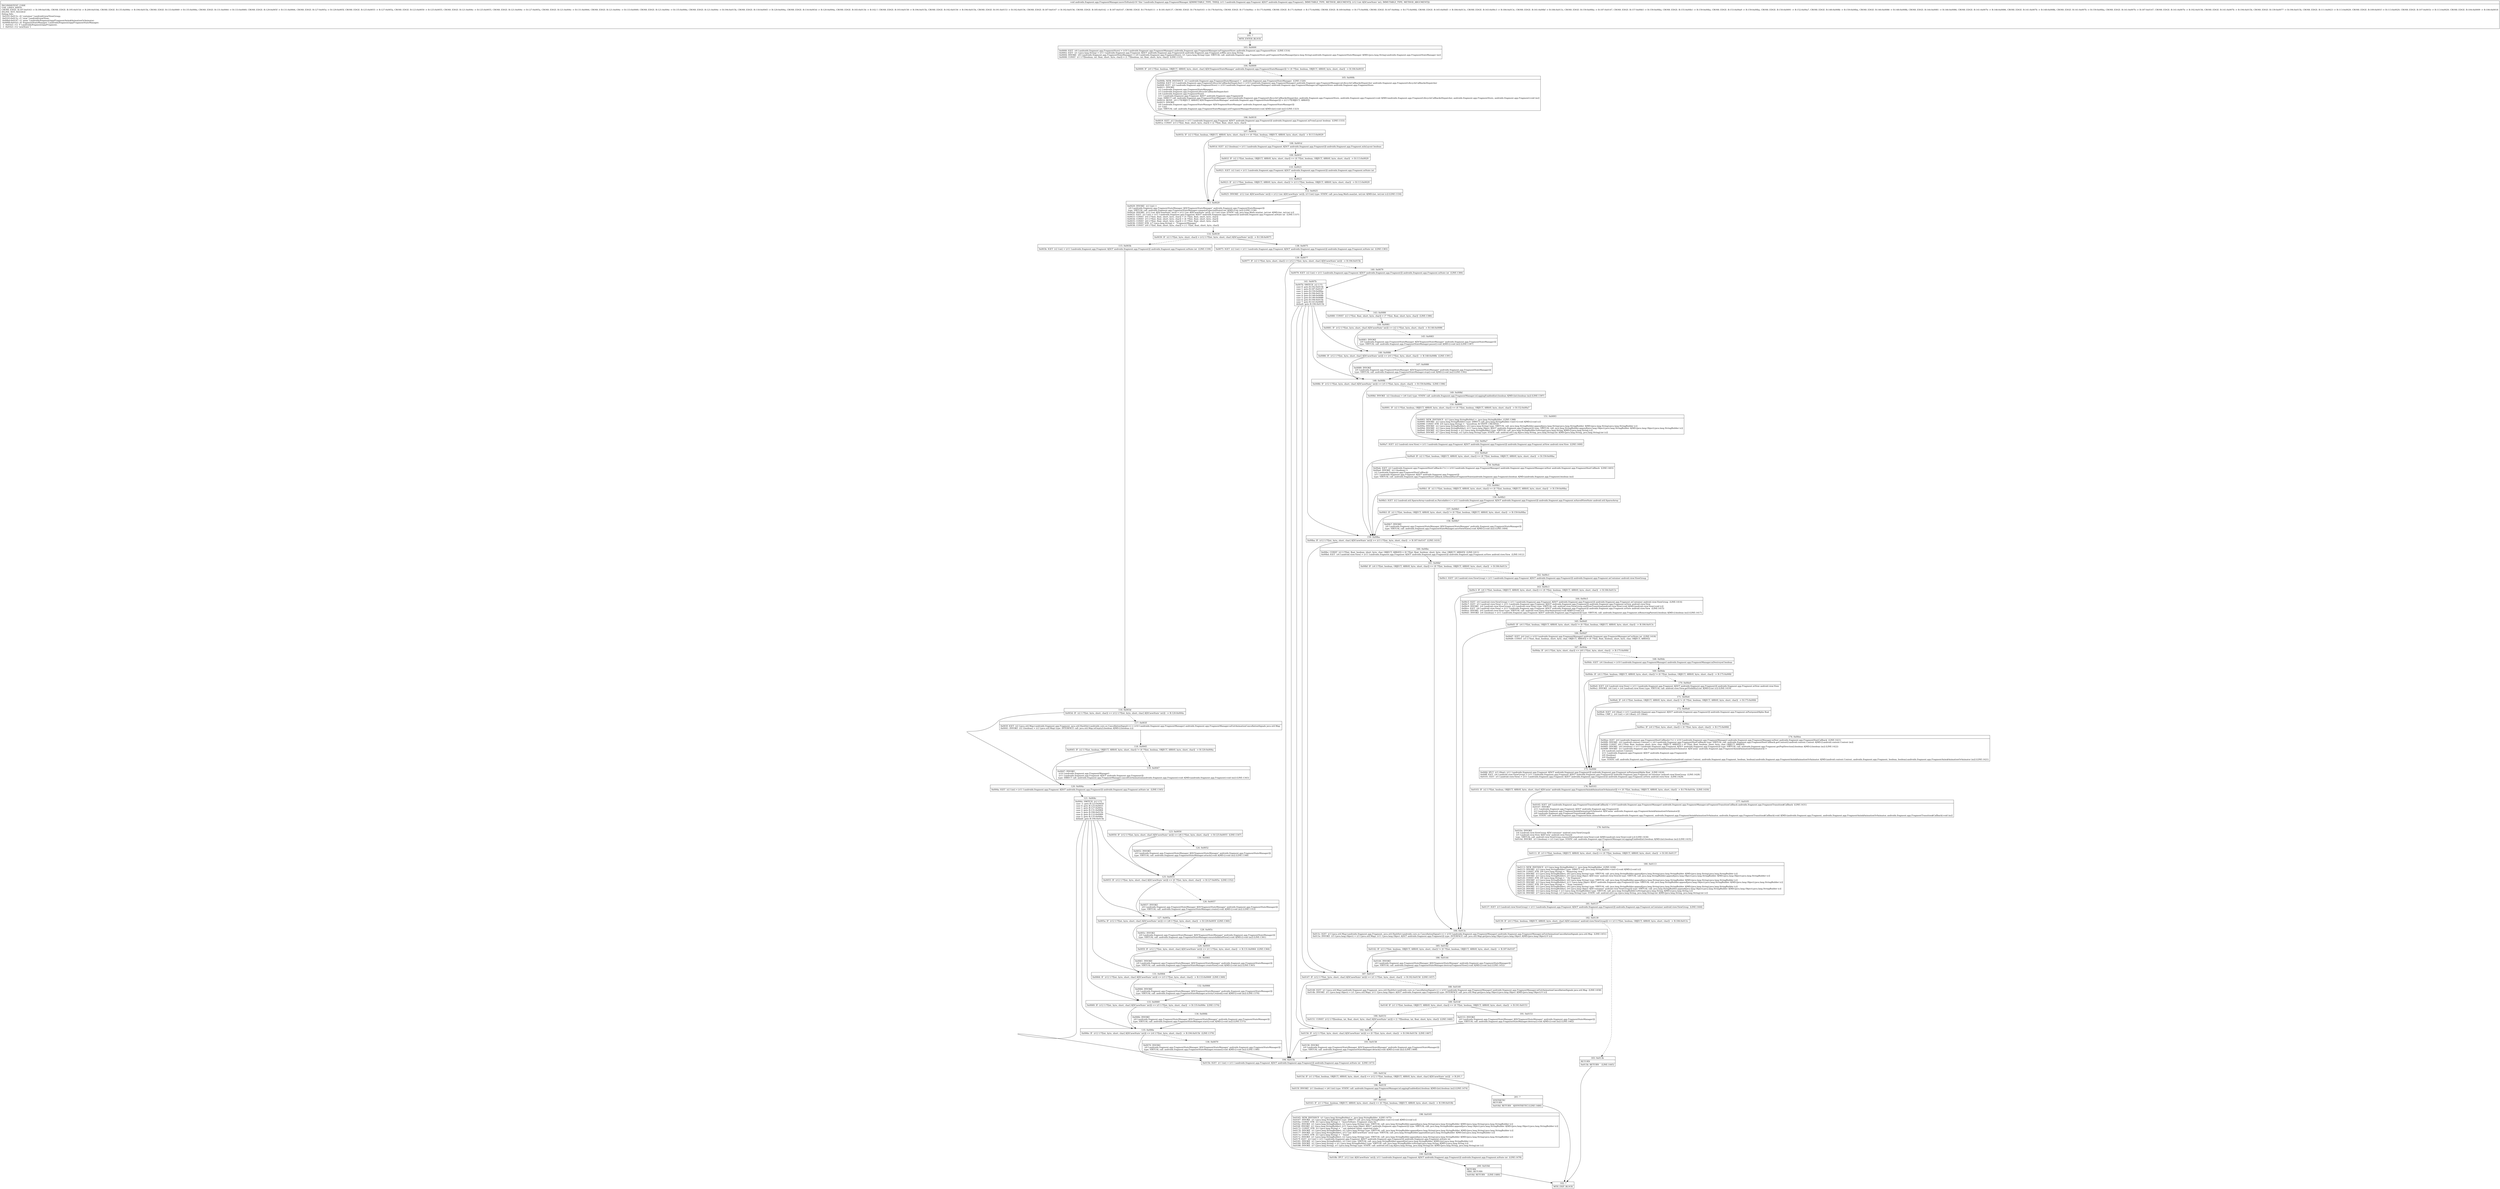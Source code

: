 digraph "CFG forandroidx.fragment.app.FragmentManager.moveToState(Landroidx\/fragment\/app\/Fragment;I)V" {
Node_101 [shape=record,label="{101\:\ ?|MTH_ENTER_BLOCK\l}"];
Node_103 [shape=record,label="{103\:\ 0x0000|0x0000: IGET  (r0 I:androidx.fragment.app.FragmentStore) = (r10 I:androidx.fragment.app.FragmentManager) androidx.fragment.app.FragmentManager.mFragmentStore androidx.fragment.app.FragmentStore  (LINE:1314)\l0x0002: IGET  (r1 I:java.lang.String) = (r11 I:androidx.fragment.app.Fragment A[D('f' androidx.fragment.app.Fragment)]) androidx.fragment.app.Fragment.mWho java.lang.String \l0x0004: INVOKE  (r0 I:androidx.fragment.app.FragmentStateManager) = (r0 I:androidx.fragment.app.FragmentStore), (r1 I:java.lang.String) type: VIRTUAL call: androidx.fragment.app.FragmentStore.getFragmentStateManager(java.lang.String):androidx.fragment.app.FragmentStateManager A[MD:(java.lang.String):androidx.fragment.app.FragmentStateManager (m)]\l0x0008: CONST  (r1 I:??[boolean, int, float, short, byte, char]) = (1 ??[boolean, int, float, short, byte, char])  (LINE:1315)\l}"];
Node_104 [shape=record,label="{104\:\ 0x0009|0x0009: IF  (r0 I:??[int, boolean, OBJECT, ARRAY, byte, short, char] A[D('fragmentStateManager' androidx.fragment.app.FragmentStateManager)]) != (0 ??[int, boolean, OBJECT, ARRAY, byte, short, char])  \-\> B:106:0x0018 \l}"];
Node_105 [shape=record,label="{105\:\ 0x000b|0x000b: NEW_INSTANCE  (r2 I:androidx.fragment.app.FragmentStateManager) =  androidx.fragment.app.FragmentStateManager  (LINE:1320)\l0x000d: IGET  (r3 I:androidx.fragment.app.FragmentLifecycleCallbacksDispatcher) = (r10 I:androidx.fragment.app.FragmentManager) androidx.fragment.app.FragmentManager.mLifecycleCallbacksDispatcher androidx.fragment.app.FragmentLifecycleCallbacksDispatcher \l0x000f: IGET  (r4 I:androidx.fragment.app.FragmentStore) = (r10 I:androidx.fragment.app.FragmentManager) androidx.fragment.app.FragmentManager.mFragmentStore androidx.fragment.app.FragmentStore \l0x0011: INVOKE  \l  (r2 I:androidx.fragment.app.FragmentStateManager)\l  (r3 I:androidx.fragment.app.FragmentLifecycleCallbacksDispatcher)\l  (r4 I:androidx.fragment.app.FragmentStore)\l  (r11 I:androidx.fragment.app.Fragment A[D('f' androidx.fragment.app.Fragment)])\l type: DIRECT call: androidx.fragment.app.FragmentStateManager.\<init\>(androidx.fragment.app.FragmentLifecycleCallbacksDispatcher, androidx.fragment.app.FragmentStore, androidx.fragment.app.Fragment):void A[MD:(androidx.fragment.app.FragmentLifecycleCallbacksDispatcher, androidx.fragment.app.FragmentStore, androidx.fragment.app.Fragment):void (m)]\l0x0014: MOVE  (r0 I:??[OBJECT, ARRAY] A[D('fragmentStateManager' androidx.fragment.app.FragmentStateManager)]) = (r2 I:??[OBJECT, ARRAY]) \l0x0015: INVOKE  \l  (r0 I:androidx.fragment.app.FragmentStateManager A[D('fragmentStateManager' androidx.fragment.app.FragmentStateManager)])\l  (r1 I:int)\l type: VIRTUAL call: androidx.fragment.app.FragmentStateManager.setFragmentManagerState(int):void A[MD:(int):void (m)] (LINE:1323)\l}"];
Node_106 [shape=record,label="{106\:\ 0x0018|0x0018: IGET  (r2 I:boolean) = (r11 I:androidx.fragment.app.Fragment A[D('f' androidx.fragment.app.Fragment)]) androidx.fragment.app.Fragment.mFromLayout boolean  (LINE:1333)\l0x001a: CONST  (r3 I:??[int, float, short, byte, char]) = (2 ??[int, float, short, byte, char]) \l}"];
Node_107 [shape=record,label="{107\:\ 0x001b|0x001b: IF  (r2 I:??[int, boolean, OBJECT, ARRAY, byte, short, char]) == (0 ??[int, boolean, OBJECT, ARRAY, byte, short, char])  \-\> B:113:0x0029 \l}"];
Node_108 [shape=record,label="{108\:\ 0x001d|0x001d: IGET  (r2 I:boolean) = (r11 I:androidx.fragment.app.Fragment A[D('f' androidx.fragment.app.Fragment)]) androidx.fragment.app.Fragment.mInLayout boolean \l}"];
Node_109 [shape=record,label="{109\:\ 0x001f|0x001f: IF  (r2 I:??[int, boolean, OBJECT, ARRAY, byte, short, char]) == (0 ??[int, boolean, OBJECT, ARRAY, byte, short, char])  \-\> B:113:0x0029 \l}"];
Node_110 [shape=record,label="{110\:\ 0x0021|0x0021: IGET  (r2 I:int) = (r11 I:androidx.fragment.app.Fragment A[D('f' androidx.fragment.app.Fragment)]) androidx.fragment.app.Fragment.mState int \l}"];
Node_111 [shape=record,label="{111\:\ 0x0023|0x0023: IF  (r2 I:??[int, boolean, OBJECT, ARRAY, byte, short, char]) != (r3 I:??[int, boolean, OBJECT, ARRAY, byte, short, char])  \-\> B:113:0x0029 \l}"];
Node_112 [shape=record,label="{112\:\ 0x0025|0x0025: INVOKE  (r12 I:int A[D('newState' int)]) = (r12 I:int A[D('newState' int)]), (r3 I:int) type: STATIC call: java.lang.Math.max(int, int):int A[MD:(int, int):int (c)] (LINE:1334)\l}"];
Node_113 [shape=record,label="{113\:\ 0x0029|0x0029: INVOKE  (r2 I:int) = \l  (r0 I:androidx.fragment.app.FragmentStateManager A[D('fragmentStateManager' androidx.fragment.app.FragmentStateManager)])\l type: VIRTUAL call: androidx.fragment.app.FragmentStateManager.computeExpectedState():int A[MD:():int (m)] (LINE:1336)\l0x002d: INVOKE  (r12 I:int A[D('newState' int)]) = (r12 I:int A[D('newState' int)]), (r2 I:int) type: STATIC call: java.lang.Math.min(int, int):int A[MD:(int, int):int (c)]\l0x0031: IGET  (r2 I:int) = (r11 I:androidx.fragment.app.Fragment A[D('f' androidx.fragment.app.Fragment)]) androidx.fragment.app.Fragment.mState int  (LINE:1337)\l0x0033: CONST  (r4 I:??[int, float, short, byte, char]) = (5 ??[int, float, short, byte, char]) \l0x0034: CONST  (r5 I:??[int, float, short, byte, char]) = (4 ??[int, float, short, byte, char]) \l0x0035: CONST  (r6 I:??[int, float, short, byte, char]) = (3 ??[int, float, short, byte, char]) \l0x0036: CONST_STR  (r7 I:java.lang.String) =  \"FragmentManager\" \l0x0038: CONST  (r8 I:??[int, float, short, byte, char]) = (\-1 ??[int, float, short, byte, char]) \l}"];
Node_114 [shape=record,label="{114\:\ 0x0039|0x0039: IF  (r2 I:??[int, byte, short, char]) \> (r12 I:??[int, byte, short, char] A[D('newState' int)])  \-\> B:138:0x0075 \l}"];
Node_115 [shape=record,label="{115\:\ 0x003b|0x003b: IGET  (r2 I:int) = (r11 I:androidx.fragment.app.Fragment A[D('f' androidx.fragment.app.Fragment)]) androidx.fragment.app.Fragment.mState int  (LINE:1339)\l}"];
Node_116 [shape=record,label="{116\:\ 0x003d|0x003d: IF  (r2 I:??[int, byte, short, char]) \>= (r12 I:??[int, byte, short, char] A[D('newState' int)])  \-\> B:120:0x004a \l}"];
Node_117 [shape=record,label="{117\:\ 0x003f|0x003f: IGET  (r2 I:java.util.Map\<androidx.fragment.app.Fragment, java.util.HashSet\<androidx.core.os.CancellationSignal\>\>) = (r10 I:androidx.fragment.app.FragmentManager) androidx.fragment.app.FragmentManager.mExitAnimationCancellationSignals java.util.Map \l0x0041: INVOKE  (r2 I:boolean) = (r2 I:java.util.Map) type: INTERFACE call: java.util.Map.isEmpty():boolean A[MD:():boolean (c)]\l}"];
Node_118 [shape=record,label="{118\:\ 0x0045|0x0045: IF  (r2 I:??[int, boolean, OBJECT, ARRAY, byte, short, char]) != (0 ??[int, boolean, OBJECT, ARRAY, byte, short, char])  \-\> B:120:0x004a \l}"];
Node_119 [shape=record,label="{119\:\ 0x0047|0x0047: INVOKE  \l  (r10 I:androidx.fragment.app.FragmentManager)\l  (r11 I:androidx.fragment.app.Fragment A[D('f' androidx.fragment.app.Fragment)])\l type: DIRECT call: androidx.fragment.app.FragmentManager.cancelExitAnimation(androidx.fragment.app.Fragment):void A[MD:(androidx.fragment.app.Fragment):void (m)] (LINE:1343)\l}"];
Node_120 [shape=record,label="{120\:\ 0x004a|0x004a: IGET  (r2 I:int) = (r11 I:androidx.fragment.app.Fragment A[D('f' androidx.fragment.app.Fragment)]) androidx.fragment.app.Fragment.mState int  (LINE:1345)\l}"];
Node_121 [shape=record,label="{121\:\ 0x004c|0x004c: SWITCH  (r2 I:??)\l case \-1: goto B:123:0x0050\l case 0: goto B:125:0x0055\l case 1: goto B:127:0x005a\l case 2: goto B:131:0x0064\l case 3: goto B:194:0x015b\l case 4: goto B:133:0x0069\l case 5: goto B:135:0x006e\l default: goto B:194:0x015b \l}"];
Node_123 [shape=record,label="{123\:\ 0x0050|0x0050: IF  (r12 I:??[int, byte, short, char] A[D('newState' int)]) \<= (r8 I:??[int, byte, short, char])  \-\> B:125:0x0055  (LINE:1347)\l}"];
Node_124 [shape=record,label="{124\:\ 0x0052|0x0052: INVOKE  \l  (r0 I:androidx.fragment.app.FragmentStateManager A[D('fragmentStateManager' androidx.fragment.app.FragmentStateManager)])\l type: VIRTUAL call: androidx.fragment.app.FragmentStateManager.attach():void A[MD:():void (m)] (LINE:1348)\l}"];
Node_125 [shape=record,label="{125\:\ 0x0055|0x0055: IF  (r12 I:??[int, byte, short, char] A[D('newState' int)]) \<= (0 ??[int, byte, short, char])  \-\> B:127:0x005a  (LINE:1352)\l}"];
Node_126 [shape=record,label="{126\:\ 0x0057|0x0057: INVOKE  \l  (r0 I:androidx.fragment.app.FragmentStateManager A[D('fragmentStateManager' androidx.fragment.app.FragmentStateManager)])\l type: VIRTUAL call: androidx.fragment.app.FragmentStateManager.create():void A[MD:():void (m)] (LINE:1353)\l}"];
Node_127 [shape=record,label="{127\:\ 0x005a|0x005a: IF  (r12 I:??[int, byte, short, char] A[D('newState' int)]) \<= (r8 I:??[int, byte, short, char])  \-\> B:129:0x005f  (LINE:1360)\l}"];
Node_128 [shape=record,label="{128\:\ 0x005c|0x005c: INVOKE  \l  (r0 I:androidx.fragment.app.FragmentStateManager A[D('fragmentStateManager' androidx.fragment.app.FragmentStateManager)])\l type: VIRTUAL call: androidx.fragment.app.FragmentStateManager.ensureInflatedView():void A[MD:():void (m)] (LINE:1361)\l}"];
Node_129 [shape=record,label="{129\:\ 0x005f|0x005f: IF  (r12 I:??[int, byte, short, char] A[D('newState' int)]) \<= (r1 I:??[int, byte, short, char])  \-\> B:131:0x0064  (LINE:1364)\l}"];
Node_130 [shape=record,label="{130\:\ 0x0061|0x0061: INVOKE  \l  (r0 I:androidx.fragment.app.FragmentStateManager A[D('fragmentStateManager' androidx.fragment.app.FragmentStateManager)])\l type: VIRTUAL call: androidx.fragment.app.FragmentStateManager.createView():void A[MD:():void (m)] (LINE:1365)\l}"];
Node_131 [shape=record,label="{131\:\ 0x0064|0x0064: IF  (r12 I:??[int, byte, short, char] A[D('newState' int)]) \<= (r3 I:??[int, byte, short, char])  \-\> B:133:0x0069  (LINE:1369)\l}"];
Node_132 [shape=record,label="{132\:\ 0x0066|0x0066: INVOKE  \l  (r0 I:androidx.fragment.app.FragmentStateManager A[D('fragmentStateManager' androidx.fragment.app.FragmentStateManager)])\l type: VIRTUAL call: androidx.fragment.app.FragmentStateManager.activityCreated():void A[MD:():void (m)] (LINE:1370)\l}"];
Node_133 [shape=record,label="{133\:\ 0x0069|0x0069: IF  (r12 I:??[int, byte, short, char] A[D('newState' int)]) \<= (r5 I:??[int, byte, short, char])  \-\> B:135:0x006e  (LINE:1374)\l}"];
Node_134 [shape=record,label="{134\:\ 0x006b|0x006b: INVOKE  \l  (r0 I:androidx.fragment.app.FragmentStateManager A[D('fragmentStateManager' androidx.fragment.app.FragmentStateManager)])\l type: VIRTUAL call: androidx.fragment.app.FragmentStateManager.start():void A[MD:():void (m)] (LINE:1375)\l}"];
Node_135 [shape=record,label="{135\:\ 0x006e|0x006e: IF  (r12 I:??[int, byte, short, char] A[D('newState' int)]) \<= (r4 I:??[int, byte, short, char])  \-\> B:194:0x015b  (LINE:1379)\l}"];
Node_136 [shape=record,label="{136\:\ 0x0070|0x0070: INVOKE  \l  (r0 I:androidx.fragment.app.FragmentStateManager A[D('fragmentStateManager' androidx.fragment.app.FragmentStateManager)])\l type: VIRTUAL call: androidx.fragment.app.FragmentStateManager.resume():void A[MD:():void (m)] (LINE:1380)\l}"];
Node_194 [shape=record,label="{194\:\ 0x015b|0x015b: IGET  (r1 I:int) = (r11 I:androidx.fragment.app.Fragment A[D('f' androidx.fragment.app.Fragment)]) androidx.fragment.app.Fragment.mState int  (LINE:1473)\l}"];
Node_195 [shape=record,label="{195\:\ 0x015d|0x015d: IF  (r1 I:??[int, boolean, OBJECT, ARRAY, byte, short, char]) == (r12 I:??[int, boolean, OBJECT, ARRAY, byte, short, char] A[D('newState' int)])  \-\> B:201:? \l}"];
Node_196 [shape=record,label="{196\:\ 0x015f|0x015f: INVOKE  (r1 I:boolean) = (r6 I:int) type: STATIC call: androidx.fragment.app.FragmentManager.isLoggingEnabled(int):boolean A[MD:(int):boolean (m)] (LINE:1474)\l}"];
Node_197 [shape=record,label="{197\:\ 0x0163|0x0163: IF  (r1 I:??[int, boolean, OBJECT, ARRAY, byte, short, char]) == (0 ??[int, boolean, OBJECT, ARRAY, byte, short, char])  \-\> B:199:0x018b \l}"];
Node_198 [shape=record,label="{198\:\ 0x0165|0x0165: NEW_INSTANCE  (r1 I:java.lang.StringBuilder) =  java.lang.StringBuilder  (LINE:1475)\l0x0167: INVOKE  (r1 I:java.lang.StringBuilder) type: DIRECT call: java.lang.StringBuilder.\<init\>():void A[MD:():void (c)]\l0x016a: CONST_STR  (r2 I:java.lang.String) =  \"moveToState: Fragment state for \" \l0x016c: INVOKE  (r1 I:java.lang.StringBuilder), (r2 I:java.lang.String) type: VIRTUAL call: java.lang.StringBuilder.append(java.lang.String):java.lang.StringBuilder A[MD:(java.lang.String):java.lang.StringBuilder (c)]\l0x016f: INVOKE  (r1 I:java.lang.StringBuilder), (r11 I:java.lang.Object A[D('f' androidx.fragment.app.Fragment)]) type: VIRTUAL call: java.lang.StringBuilder.append(java.lang.Object):java.lang.StringBuilder A[MD:(java.lang.Object):java.lang.StringBuilder (c)]\l0x0172: CONST_STR  (r2 I:java.lang.String) =  \" not updated inline; expected state \" \l0x0174: INVOKE  (r1 I:java.lang.StringBuilder), (r2 I:java.lang.String) type: VIRTUAL call: java.lang.StringBuilder.append(java.lang.String):java.lang.StringBuilder A[MD:(java.lang.String):java.lang.StringBuilder (c)]\l0x0177: INVOKE  (r1 I:java.lang.StringBuilder), (r12 I:int A[D('newState' int)]) type: VIRTUAL call: java.lang.StringBuilder.append(int):java.lang.StringBuilder A[MD:(int):java.lang.StringBuilder (c)]\l0x017a: CONST_STR  (r2 I:java.lang.String) =  \" found \" \l0x017c: INVOKE  (r1 I:java.lang.StringBuilder), (r2 I:java.lang.String) type: VIRTUAL call: java.lang.StringBuilder.append(java.lang.String):java.lang.StringBuilder A[MD:(java.lang.String):java.lang.StringBuilder (c)]\l0x017f: IGET  (r2 I:int) = (r11 I:androidx.fragment.app.Fragment A[D('f' androidx.fragment.app.Fragment)]) androidx.fragment.app.Fragment.mState int \l0x0181: INVOKE  (r1 I:java.lang.StringBuilder), (r2 I:int) type: VIRTUAL call: java.lang.StringBuilder.append(int):java.lang.StringBuilder A[MD:(int):java.lang.StringBuilder (c)]\l0x0184: INVOKE  (r1 I:java.lang.String) = (r1 I:java.lang.StringBuilder) type: VIRTUAL call: java.lang.StringBuilder.toString():java.lang.String A[MD:():java.lang.String (c)]\l0x0188: INVOKE  (r7 I:java.lang.String), (r1 I:java.lang.String) type: STATIC call: android.util.Log.d(java.lang.String, java.lang.String):int A[MD:(java.lang.String, java.lang.String):int (c)]\l}"];
Node_199 [shape=record,label="{199\:\ 0x018b|0x018b: IPUT  (r12 I:int A[D('newState' int)]), (r11 I:androidx.fragment.app.Fragment A[D('f' androidx.fragment.app.Fragment)]) androidx.fragment.app.Fragment.mState int  (LINE:1478)\l}"];
Node_200 [shape=record,label="{200\:\ 0x018d|RETURN\lORIG_RETURN\l|0x018d: RETURN    (LINE:1480)\l}"];
Node_102 [shape=record,label="{102\:\ ?|MTH_EXIT_BLOCK\l}"];
Node_201 [shape=record,label="{201\:\ ?|SYNTHETIC\lRETURN\l|0x018d: RETURN   A[SYNTHETIC] (LINE:1480)\l}"];
Node_138 [shape=record,label="{138\:\ 0x0075|0x0075: IGET  (r2 I:int) = (r11 I:androidx.fragment.app.Fragment A[D('f' androidx.fragment.app.Fragment)]) androidx.fragment.app.Fragment.mState int  (LINE:1383)\l}"];
Node_139 [shape=record,label="{139\:\ 0x0077|0x0077: IF  (r2 I:??[int, byte, short, char]) \<= (r12 I:??[int, byte, short, char] A[D('newState' int)])  \-\> B:194:0x015b \l}"];
Node_140 [shape=record,label="{140\:\ 0x0079|0x0079: IGET  (r2 I:int) = (r11 I:androidx.fragment.app.Fragment A[D('f' androidx.fragment.app.Fragment)]) androidx.fragment.app.Fragment.mState int  (LINE:1384)\l}"];
Node_141 [shape=record,label="{141\:\ 0x007b|0x007b: SWITCH  (r2 I:??)\l case 0: goto B:192:0x0156\l case 1: goto B:187:0x0147\l case 2: goto B:159:0x00ba\l case 3: goto B:194:0x015b\l case 4: goto B:148:0x008b\l case 5: goto B:146:0x0086\l case 6: goto B:194:0x015b\l case 7: goto B:143:0x0080\l default: goto B:194:0x015b \l}"];
Node_143 [shape=record,label="{143\:\ 0x0080|0x0080: CONST  (r2 I:??[int, float, short, byte, char]) = (7 ??[int, float, short, byte, char])  (LINE:1386)\l}"];
Node_144 [shape=record,label="{144\:\ 0x0081|0x0081: IF  (r12 I:??[int, byte, short, char] A[D('newState' int)]) \>= (r2 I:??[int, byte, short, char])  \-\> B:146:0x0086 \l}"];
Node_145 [shape=record,label="{145\:\ 0x0083|0x0083: INVOKE  \l  (r0 I:androidx.fragment.app.FragmentStateManager A[D('fragmentStateManager' androidx.fragment.app.FragmentStateManager)])\l type: VIRTUAL call: androidx.fragment.app.FragmentStateManager.pause():void A[MD:():void (m)] (LINE:1387)\l}"];
Node_146 [shape=record,label="{146\:\ 0x0086|0x0086: IF  (r12 I:??[int, byte, short, char] A[D('newState' int)]) \>= (r4 I:??[int, byte, short, char])  \-\> B:148:0x008b  (LINE:1391)\l}"];
Node_147 [shape=record,label="{147\:\ 0x0088|0x0088: INVOKE  \l  (r0 I:androidx.fragment.app.FragmentStateManager A[D('fragmentStateManager' androidx.fragment.app.FragmentStateManager)])\l type: VIRTUAL call: androidx.fragment.app.FragmentStateManager.stop():void A[MD:():void (m)] (LINE:1392)\l}"];
Node_148 [shape=record,label="{148\:\ 0x008b|0x008b: IF  (r12 I:??[int, byte, short, char] A[D('newState' int)]) \>= (r5 I:??[int, byte, short, char])  \-\> B:159:0x00ba  (LINE:1396)\l}"];
Node_149 [shape=record,label="{149\:\ 0x008d|0x008d: INVOKE  (r2 I:boolean) = (r6 I:int) type: STATIC call: androidx.fragment.app.FragmentManager.isLoggingEnabled(int):boolean A[MD:(int):boolean (m)] (LINE:1397)\l}"];
Node_150 [shape=record,label="{150\:\ 0x0091|0x0091: IF  (r2 I:??[int, boolean, OBJECT, ARRAY, byte, short, char]) == (0 ??[int, boolean, OBJECT, ARRAY, byte, short, char])  \-\> B:152:0x00a7 \l}"];
Node_151 [shape=record,label="{151\:\ 0x0093|0x0093: NEW_INSTANCE  (r2 I:java.lang.StringBuilder) =  java.lang.StringBuilder  (LINE:1398)\l0x0095: INVOKE  (r2 I:java.lang.StringBuilder) type: DIRECT call: java.lang.StringBuilder.\<init\>():void A[MD:():void (c)]\l0x0098: CONST_STR  (r4 I:java.lang.String) =  \"movefrom ACTIVITY_CREATED: \" \l0x009a: INVOKE  (r2 I:java.lang.StringBuilder), (r4 I:java.lang.String) type: VIRTUAL call: java.lang.StringBuilder.append(java.lang.String):java.lang.StringBuilder A[MD:(java.lang.String):java.lang.StringBuilder (c)]\l0x009d: INVOKE  (r2 I:java.lang.StringBuilder), (r11 I:java.lang.Object A[D('f' androidx.fragment.app.Fragment)]) type: VIRTUAL call: java.lang.StringBuilder.append(java.lang.Object):java.lang.StringBuilder A[MD:(java.lang.Object):java.lang.StringBuilder (c)]\l0x00a0: INVOKE  (r2 I:java.lang.String) = (r2 I:java.lang.StringBuilder) type: VIRTUAL call: java.lang.StringBuilder.toString():java.lang.String A[MD:():java.lang.String (c)]\l0x00a4: INVOKE  (r7 I:java.lang.String), (r2 I:java.lang.String) type: STATIC call: android.util.Log.d(java.lang.String, java.lang.String):int A[MD:(java.lang.String, java.lang.String):int (c)]\l}"];
Node_152 [shape=record,label="{152\:\ 0x00a7|0x00a7: IGET  (r2 I:android.view.View) = (r11 I:androidx.fragment.app.Fragment A[D('f' androidx.fragment.app.Fragment)]) androidx.fragment.app.Fragment.mView android.view.View  (LINE:1400)\l}"];
Node_153 [shape=record,label="{153\:\ 0x00a9|0x00a9: IF  (r2 I:??[int, boolean, OBJECT, ARRAY, byte, short, char]) == (0 ??[int, boolean, OBJECT, ARRAY, byte, short, char])  \-\> B:159:0x00ba \l}"];
Node_154 [shape=record,label="{154\:\ 0x00ab|0x00ab: IGET  (r2 I:androidx.fragment.app.FragmentHostCallback\<?\>) = (r10 I:androidx.fragment.app.FragmentManager) androidx.fragment.app.FragmentManager.mHost androidx.fragment.app.FragmentHostCallback  (LINE:1403)\l0x00ad: INVOKE  (r2 I:boolean) = \l  (r2 I:androidx.fragment.app.FragmentHostCallback)\l  (r11 I:androidx.fragment.app.Fragment A[D('f' androidx.fragment.app.Fragment)])\l type: VIRTUAL call: androidx.fragment.app.FragmentHostCallback.onShouldSaveFragmentState(androidx.fragment.app.Fragment):boolean A[MD:(androidx.fragment.app.Fragment):boolean (m)]\l}"];
Node_155 [shape=record,label="{155\:\ 0x00b1|0x00b1: IF  (r2 I:??[int, boolean, OBJECT, ARRAY, byte, short, char]) == (0 ??[int, boolean, OBJECT, ARRAY, byte, short, char])  \-\> B:159:0x00ba \l}"];
Node_156 [shape=record,label="{156\:\ 0x00b3|0x00b3: IGET  (r2 I:android.util.SparseArray\<android.os.Parcelable\>) = (r11 I:androidx.fragment.app.Fragment A[D('f' androidx.fragment.app.Fragment)]) androidx.fragment.app.Fragment.mSavedViewState android.util.SparseArray \l}"];
Node_157 [shape=record,label="{157\:\ 0x00b5|0x00b5: IF  (r2 I:??[int, boolean, OBJECT, ARRAY, byte, short, char]) != (0 ??[int, boolean, OBJECT, ARRAY, byte, short, char])  \-\> B:159:0x00ba \l}"];
Node_158 [shape=record,label="{158\:\ 0x00b7|0x00b7: INVOKE  \l  (r0 I:androidx.fragment.app.FragmentStateManager A[D('fragmentStateManager' androidx.fragment.app.FragmentStateManager)])\l type: VIRTUAL call: androidx.fragment.app.FragmentStateManager.saveViewState():void A[MD:():void (m)] (LINE:1404)\l}"];
Node_159 [shape=record,label="{159\:\ 0x00ba|0x00ba: IF  (r12 I:??[int, byte, short, char] A[D('newState' int)]) \>= (r3 I:??[int, byte, short, char])  \-\> B:187:0x0147  (LINE:1410)\l}"];
Node_160 [shape=record,label="{160\:\ 0x00bc|0x00bc: CONST  (r2 I:??[int, float, boolean, short, byte, char, OBJECT, ARRAY]) = (0 ??[int, float, boolean, short, byte, char, OBJECT, ARRAY])  (LINE:1411)\l0x00bd: IGET  (r4 I:android.view.View) = (r11 I:androidx.fragment.app.Fragment A[D('f' androidx.fragment.app.Fragment)]) androidx.fragment.app.Fragment.mView android.view.View  (LINE:1412)\l}"];
Node_161 [shape=record,label="{161\:\ 0x00bf|0x00bf: IF  (r4 I:??[int, boolean, OBJECT, ARRAY, byte, short, char]) == (0 ??[int, boolean, OBJECT, ARRAY, byte, short, char])  \-\> B:184:0x013c \l}"];
Node_162 [shape=record,label="{162\:\ 0x00c1|0x00c1: IGET  (r4 I:android.view.ViewGroup) = (r11 I:androidx.fragment.app.Fragment A[D('f' androidx.fragment.app.Fragment)]) androidx.fragment.app.Fragment.mContainer android.view.ViewGroup \l}"];
Node_163 [shape=record,label="{163\:\ 0x00c3|0x00c3: IF  (r4 I:??[int, boolean, OBJECT, ARRAY, byte, short, char]) == (0 ??[int, boolean, OBJECT, ARRAY, byte, short, char])  \-\> B:184:0x013c \l}"];
Node_164 [shape=record,label="{164\:\ 0x00c5|0x00c5: IGET  (r4 I:android.view.ViewGroup) = (r11 I:androidx.fragment.app.Fragment A[D('f' androidx.fragment.app.Fragment)]) androidx.fragment.app.Fragment.mContainer android.view.ViewGroup  (LINE:1414)\l0x00c7: IGET  (r5 I:android.view.View) = (r11 I:androidx.fragment.app.Fragment A[D('f' androidx.fragment.app.Fragment)]) androidx.fragment.app.Fragment.mView android.view.View \l0x00c9: INVOKE  (r4 I:android.view.ViewGroup), (r5 I:android.view.View) type: VIRTUAL call: android.view.ViewGroup.endViewTransition(android.view.View):void A[MD:(android.view.View):void (c)]\l0x00cc: IGET  (r4 I:android.view.View) = (r11 I:androidx.fragment.app.Fragment A[D('f' androidx.fragment.app.Fragment)]) androidx.fragment.app.Fragment.mView android.view.View  (LINE:1415)\l0x00ce: INVOKE  (r4 I:android.view.View) type: VIRTUAL call: android.view.View.clearAnimation():void A[MD:():void (c)]\l0x00d1: INVOKE  (r4 I:boolean) = (r11 I:androidx.fragment.app.Fragment A[D('f' androidx.fragment.app.Fragment)]) type: VIRTUAL call: androidx.fragment.app.Fragment.isRemovingParent():boolean A[MD:():boolean (m)] (LINE:1417)\l}"];
Node_165 [shape=record,label="{165\:\ 0x00d5|0x00d5: IF  (r4 I:??[int, boolean, OBJECT, ARRAY, byte, short, char]) != (0 ??[int, boolean, OBJECT, ARRAY, byte, short, char])  \-\> B:184:0x013c \l}"];
Node_166 [shape=record,label="{166\:\ 0x00d7|0x00d7: IGET  (r4 I:int) = (r10 I:androidx.fragment.app.FragmentManager) androidx.fragment.app.FragmentManager.mCurState int  (LINE:1418)\l0x00d9: CONST  (r5 I:??[int, float, boolean, short, byte, char, OBJECT, ARRAY]) = (0 ??[int, float, boolean, short, byte, char, OBJECT, ARRAY]) \l}"];
Node_167 [shape=record,label="{167\:\ 0x00da|0x00da: IF  (r4 I:??[int, byte, short, char]) \<= (r8 I:??[int, byte, short, char])  \-\> B:175:0x00fd \l}"];
Node_168 [shape=record,label="{168\:\ 0x00dc|0x00dc: IGET  (r4 I:boolean) = (r10 I:androidx.fragment.app.FragmentManager) androidx.fragment.app.FragmentManager.mDestroyed boolean \l}"];
Node_169 [shape=record,label="{169\:\ 0x00de|0x00de: IF  (r4 I:??[int, boolean, OBJECT, ARRAY, byte, short, char]) != (0 ??[int, boolean, OBJECT, ARRAY, byte, short, char])  \-\> B:175:0x00fd \l}"];
Node_170 [shape=record,label="{170\:\ 0x00e0|0x00e0: IGET  (r4 I:android.view.View) = (r11 I:androidx.fragment.app.Fragment A[D('f' androidx.fragment.app.Fragment)]) androidx.fragment.app.Fragment.mView android.view.View \l0x00e2: INVOKE  (r4 I:int) = (r4 I:android.view.View) type: VIRTUAL call: android.view.View.getVisibility():int A[MD:():int (c)] (LINE:1419)\l}"];
Node_171 [shape=record,label="{171\:\ 0x00e6|0x00e6: IF  (r4 I:??[int, boolean, OBJECT, ARRAY, byte, short, char]) != (0 ??[int, boolean, OBJECT, ARRAY, byte, short, char])  \-\> B:175:0x00fd \l}"];
Node_172 [shape=record,label="{172\:\ 0x00e8|0x00e8: IGET  (r4 I:float) = (r11 I:androidx.fragment.app.Fragment A[D('f' androidx.fragment.app.Fragment)]) androidx.fragment.app.Fragment.mPostponedAlpha float \l0x00ea: CMP_L  (r4 I:int) = (r4 I:float), (r5 I:float) \l}"];
Node_173 [shape=record,label="{173\:\ 0x00ec|0x00ec: IF  (r4 I:??[int, byte, short, char]) \< (0 ??[int, byte, short, char])  \-\> B:175:0x00fd \l}"];
Node_174 [shape=record,label="{174\:\ 0x00ee|0x00ee: IGET  (r4 I:androidx.fragment.app.FragmentHostCallback\<?\>) = (r10 I:androidx.fragment.app.FragmentManager) androidx.fragment.app.FragmentManager.mHost androidx.fragment.app.FragmentHostCallback  (LINE:1421)\l0x00f0: INVOKE  (r4 I:android.content.Context) = (r4 I:androidx.fragment.app.FragmentHostCallback) type: VIRTUAL call: androidx.fragment.app.FragmentHostCallback.getContext():android.content.Context A[MD:():android.content.Context (m)]\l0x00f4: CONST  (r8 I:??[int, float, boolean, short, byte, char, OBJECT, ARRAY]) = (0 ??[int, float, boolean, short, byte, char, OBJECT, ARRAY]) \l0x00f5: INVOKE  (r9 I:boolean) = (r11 I:androidx.fragment.app.Fragment A[D('f' androidx.fragment.app.Fragment)]) type: VIRTUAL call: androidx.fragment.app.Fragment.getPopDirection():boolean A[MD:():boolean (m)] (LINE:1422)\l0x00f9: INVOKE  (r2 I:androidx.fragment.app.FragmentAnim$AnimationOrAnimator A[D('anim' androidx.fragment.app.FragmentAnim$AnimationOrAnimator)]) = \l  (r4 I:android.content.Context)\l  (r11 I:androidx.fragment.app.Fragment A[D('f' androidx.fragment.app.Fragment)])\l  (r8 I:boolean)\l  (r9 I:boolean)\l type: STATIC call: androidx.fragment.app.FragmentAnim.loadAnimation(android.content.Context, androidx.fragment.app.Fragment, boolean, boolean):androidx.fragment.app.FragmentAnim$AnimationOrAnimator A[MD:(android.content.Context, androidx.fragment.app.Fragment, boolean, boolean):androidx.fragment.app.FragmentAnim$AnimationOrAnimator (m)] (LINE:1421)\l}"];
Node_175 [shape=record,label="{175\:\ 0x00fd|0x00fd: IPUT  (r5 I:float), (r11 I:androidx.fragment.app.Fragment A[D('f' androidx.fragment.app.Fragment)]) androidx.fragment.app.Fragment.mPostponedAlpha float  (LINE:1424)\l0x00ff: IGET  (r4 I:android.view.ViewGroup) = (r11 I:androidx.fragment.app.Fragment A[D('f' androidx.fragment.app.Fragment)]) androidx.fragment.app.Fragment.mContainer android.view.ViewGroup  (LINE:1428)\l0x0101: IGET  (r5 I:android.view.View) = (r11 I:androidx.fragment.app.Fragment A[D('f' androidx.fragment.app.Fragment)]) androidx.fragment.app.Fragment.mView android.view.View  (LINE:1429)\l}"];
Node_176 [shape=record,label="{176\:\ 0x0103|0x0103: IF  (r2 I:??[int, boolean, OBJECT, ARRAY, byte, short, char] A[D('anim' androidx.fragment.app.FragmentAnim$AnimationOrAnimator)]) == (0 ??[int, boolean, OBJECT, ARRAY, byte, short, char])  \-\> B:178:0x010a  (LINE:1430)\l}"];
Node_177 [shape=record,label="{177\:\ 0x0105|0x0105: IGET  (r8 I:androidx.fragment.app.FragmentTransition$Callback) = (r10 I:androidx.fragment.app.FragmentManager) androidx.fragment.app.FragmentManager.mFragmentTransitionCallback androidx.fragment.app.FragmentTransition$Callback  (LINE:1431)\l0x0107: INVOKE  \l  (r11 I:androidx.fragment.app.Fragment A[D('f' androidx.fragment.app.Fragment)])\l  (r2 I:androidx.fragment.app.FragmentAnim$AnimationOrAnimator A[D('anim' androidx.fragment.app.FragmentAnim$AnimationOrAnimator)])\l  (r8 I:androidx.fragment.app.FragmentTransition$Callback)\l type: STATIC call: androidx.fragment.app.FragmentAnim.animateRemoveFragment(androidx.fragment.app.Fragment, androidx.fragment.app.FragmentAnim$AnimationOrAnimator, androidx.fragment.app.FragmentTransition$Callback):void A[MD:(androidx.fragment.app.Fragment, androidx.fragment.app.FragmentAnim$AnimationOrAnimator, androidx.fragment.app.FragmentTransition$Callback):void (m)]\l}"];
Node_178 [shape=record,label="{178\:\ 0x010a|0x010a: INVOKE  \l  (r4 I:android.view.ViewGroup A[D('container' android.view.ViewGroup)])\l  (r5 I:android.view.View A[D('view' android.view.View)])\l type: VIRTUAL call: android.view.ViewGroup.removeView(android.view.View):void A[MD:(android.view.View):void (c)] (LINE:1434)\l0x010d: INVOKE  (r3 I:boolean) = (r3 I:int) type: STATIC call: androidx.fragment.app.FragmentManager.isLoggingEnabled(int):boolean A[MD:(int):boolean (m)] (LINE:1435)\l}"];
Node_179 [shape=record,label="{179\:\ 0x0111|0x0111: IF  (r3 I:??[int, boolean, OBJECT, ARRAY, byte, short, char]) == (0 ??[int, boolean, OBJECT, ARRAY, byte, short, char])  \-\> B:181:0x0137 \l}"];
Node_180 [shape=record,label="{180\:\ 0x0113|0x0113: NEW_INSTANCE  (r3 I:java.lang.StringBuilder) =  java.lang.StringBuilder  (LINE:1436)\l0x0115: INVOKE  (r3 I:java.lang.StringBuilder) type: DIRECT call: java.lang.StringBuilder.\<init\>():void A[MD:():void (c)]\l0x0118: CONST_STR  (r8 I:java.lang.String) =  \"Removing view \" \l0x011a: INVOKE  (r3 I:java.lang.StringBuilder), (r8 I:java.lang.String) type: VIRTUAL call: java.lang.StringBuilder.append(java.lang.String):java.lang.StringBuilder A[MD:(java.lang.String):java.lang.StringBuilder (c)]\l0x011d: INVOKE  (r3 I:java.lang.StringBuilder), (r5 I:java.lang.Object A[D('view' android.view.View)]) type: VIRTUAL call: java.lang.StringBuilder.append(java.lang.Object):java.lang.StringBuilder A[MD:(java.lang.Object):java.lang.StringBuilder (c)]\l0x0120: CONST_STR  (r8 I:java.lang.String) =  \" for fragment \" \l0x0122: INVOKE  (r3 I:java.lang.StringBuilder), (r8 I:java.lang.String) type: VIRTUAL call: java.lang.StringBuilder.append(java.lang.String):java.lang.StringBuilder A[MD:(java.lang.String):java.lang.StringBuilder (c)]\l0x0125: INVOKE  (r3 I:java.lang.StringBuilder), (r11 I:java.lang.Object A[D('f' androidx.fragment.app.Fragment)]) type: VIRTUAL call: java.lang.StringBuilder.append(java.lang.Object):java.lang.StringBuilder A[MD:(java.lang.Object):java.lang.StringBuilder (c)]\l0x0128: CONST_STR  (r8 I:java.lang.String) =  \" from container \" \l0x012a: INVOKE  (r3 I:java.lang.StringBuilder), (r8 I:java.lang.String) type: VIRTUAL call: java.lang.StringBuilder.append(java.lang.String):java.lang.StringBuilder A[MD:(java.lang.String):java.lang.StringBuilder (c)]\l0x012d: INVOKE  (r3 I:java.lang.StringBuilder), (r4 I:java.lang.Object A[D('container' android.view.ViewGroup)]) type: VIRTUAL call: java.lang.StringBuilder.append(java.lang.Object):java.lang.StringBuilder A[MD:(java.lang.Object):java.lang.StringBuilder (c)]\l0x0130: INVOKE  (r3 I:java.lang.String) = (r3 I:java.lang.StringBuilder) type: VIRTUAL call: java.lang.StringBuilder.toString():java.lang.String A[MD:():java.lang.String (c)]\l0x0134: INVOKE  (r7 I:java.lang.String), (r3 I:java.lang.String) type: STATIC call: android.util.Log.v(java.lang.String, java.lang.String):int A[MD:(java.lang.String, java.lang.String):int (c)]\l}"];
Node_181 [shape=record,label="{181\:\ 0x0137|0x0137: IGET  (r3 I:android.view.ViewGroup) = (r11 I:androidx.fragment.app.Fragment A[D('f' androidx.fragment.app.Fragment)]) androidx.fragment.app.Fragment.mContainer android.view.ViewGroup  (LINE:1444)\l}"];
Node_182 [shape=record,label="{182\:\ 0x0139|0x0139: IF  (r4 I:??[int, boolean, OBJECT, ARRAY, byte, short, char] A[D('container' android.view.ViewGroup)]) == (r3 I:??[int, boolean, OBJECT, ARRAY, byte, short, char])  \-\> B:184:0x013c \l}"];
Node_183 [shape=record,label="{183\:\ 0x013b|RETURN\l|0x013b: RETURN    (LINE:1445)\l}"];
Node_184 [shape=record,label="{184\:\ 0x013c|0x013c: IGET  (r3 I:java.util.Map\<androidx.fragment.app.Fragment, java.util.HashSet\<androidx.core.os.CancellationSignal\>\>) = (r10 I:androidx.fragment.app.FragmentManager) androidx.fragment.app.FragmentManager.mExitAnimationCancellationSignals java.util.Map  (LINE:1451)\l0x013e: INVOKE  (r3 I:java.lang.Object) = (r3 I:java.util.Map), (r11 I:java.lang.Object A[D('f' androidx.fragment.app.Fragment)]) type: INTERFACE call: java.util.Map.get(java.lang.Object):java.lang.Object A[MD:(java.lang.Object):V (c)]\l}"];
Node_185 [shape=record,label="{185\:\ 0x0142|0x0142: IF  (r3 I:??[int, boolean, OBJECT, ARRAY, byte, short, char]) != (0 ??[int, boolean, OBJECT, ARRAY, byte, short, char])  \-\> B:187:0x0147 \l}"];
Node_186 [shape=record,label="{186\:\ 0x0144|0x0144: INVOKE  \l  (r0 I:androidx.fragment.app.FragmentStateManager A[D('fragmentStateManager' androidx.fragment.app.FragmentStateManager)])\l type: VIRTUAL call: androidx.fragment.app.FragmentStateManager.destroyFragmentView():void A[MD:():void (m)] (LINE:1452)\l}"];
Node_187 [shape=record,label="{187\:\ 0x0147|0x0147: IF  (r12 I:??[int, byte, short, char] A[D('newState' int)]) \>= (r1 I:??[int, byte, short, char])  \-\> B:192:0x0156  (LINE:1457)\l}"];
Node_188 [shape=record,label="{188\:\ 0x0149|0x0149: IGET  (r1 I:java.util.Map\<androidx.fragment.app.Fragment, java.util.HashSet\<androidx.core.os.CancellationSignal\>\>) = (r10 I:androidx.fragment.app.FragmentManager) androidx.fragment.app.FragmentManager.mExitAnimationCancellationSignals java.util.Map  (LINE:1458)\l0x014b: INVOKE  (r1 I:java.lang.Object) = (r1 I:java.util.Map), (r11 I:java.lang.Object A[D('f' androidx.fragment.app.Fragment)]) type: INTERFACE call: java.util.Map.get(java.lang.Object):java.lang.Object A[MD:(java.lang.Object):V (c)]\l}"];
Node_189 [shape=record,label="{189\:\ 0x014f|0x014f: IF  (r1 I:??[int, boolean, OBJECT, ARRAY, byte, short, char]) == (0 ??[int, boolean, OBJECT, ARRAY, byte, short, char])  \-\> B:191:0x0153 \l}"];
Node_190 [shape=record,label="{190\:\ 0x0151|0x0151: CONST  (r12 I:??[boolean, int, float, short, byte, char] A[D('newState' int)]) = (1 ??[boolean, int, float, short, byte, char])  (LINE:1460)\l}"];
Node_191 [shape=record,label="{191\:\ 0x0153|0x0153: INVOKE  \l  (r0 I:androidx.fragment.app.FragmentStateManager A[D('fragmentStateManager' androidx.fragment.app.FragmentStateManager)])\l type: VIRTUAL call: androidx.fragment.app.FragmentStateManager.destroy():void A[MD:():void (m)] (LINE:1462)\l}"];
Node_192 [shape=record,label="{192\:\ 0x0156|0x0156: IF  (r12 I:??[int, byte, short, char] A[D('newState' int)]) \>= (0 ??[int, byte, short, char])  \-\> B:194:0x015b  (LINE:1467)\l}"];
Node_193 [shape=record,label="{193\:\ 0x0158|0x0158: INVOKE  \l  (r0 I:androidx.fragment.app.FragmentStateManager A[D('fragmentStateManager' androidx.fragment.app.FragmentStateManager)])\l type: VIRTUAL call: androidx.fragment.app.FragmentStateManager.detach():void A[MD:():void (m)] (LINE:1468)\l}"];
MethodNode[shape=record,label="{void androidx.fragment.app.FragmentManager.moveToState((r10 'this' I:androidx.fragment.app.FragmentManager A[IMMUTABLE_TYPE, THIS]), (r11 I:androidx.fragment.app.Fragment A[D('f' androidx.fragment.app.Fragment), IMMUTABLE_TYPE, METHOD_ARGUMENT]), (r12 I:int A[D('newState' int), IMMUTABLE_TYPE, METHOD_ARGUMENT]))  | INCONSISTENT_CODE\lUSE_LINES_HINTS\lCROSS_EDGE: B:197:0x0163 \-\> B:199:0x018b, CROSS_EDGE: B:195:0x015d \-\> B:200:0x018d, CROSS_EDGE: B:135:0x006e \-\> B:194:0x015b, CROSS_EDGE: B:133:0x0069 \-\> B:135:0x006e, CROSS_EDGE: B:131:0x0064 \-\> B:133:0x0069, CROSS_EDGE: B:129:0x005f \-\> B:131:0x0064, CROSS_EDGE: B:127:0x005a \-\> B:129:0x005f, CROSS_EDGE: B:125:0x0055 \-\> B:127:0x005a, CROSS_EDGE: B:123:0x0050 \-\> B:125:0x0055, CROSS_EDGE: B:121:0x004c \-\> B:125:0x0055, CROSS_EDGE: B:121:0x004c \-\> B:127:0x005a, CROSS_EDGE: B:121:0x004c \-\> B:131:0x0064, CROSS_EDGE: B:121:0x004c \-\> B:133:0x0069, CROSS_EDGE: B:121:0x004c \-\> B:135:0x006e, CROSS_EDGE: B:121:0x004c \-\> B:194:0x015b, CROSS_EDGE: B:118:0x0045 \-\> B:120:0x004a, CROSS_EDGE: B:116:0x003d \-\> B:120:0x004a, CROSS_EDGE: B:183:0x013b \-\> B:102:?, CROSS_EDGE: B:193:0x0158 \-\> B:194:0x015b, CROSS_EDGE: B:192:0x0156 \-\> B:194:0x015b, CROSS_EDGE: B:191:0x0153 \-\> B:192:0x0156, CROSS_EDGE: B:187:0x0147 \-\> B:192:0x0156, CROSS_EDGE: B:185:0x0142 \-\> B:187:0x0147, CROSS_EDGE: B:179:0x0111 \-\> B:181:0x0137, CROSS_EDGE: B:176:0x0103 \-\> B:178:0x010a, CROSS_EDGE: B:173:0x00ec \-\> B:175:0x00fd, CROSS_EDGE: B:171:0x00e6 \-\> B:175:0x00fd, CROSS_EDGE: B:169:0x00de \-\> B:175:0x00fd, CROSS_EDGE: B:167:0x00da \-\> B:175:0x00fd, CROSS_EDGE: B:165:0x00d5 \-\> B:184:0x013c, CROSS_EDGE: B:163:0x00c3 \-\> B:184:0x013c, CROSS_EDGE: B:161:0x00bf \-\> B:184:0x013c, CROSS_EDGE: B:159:0x00ba \-\> B:187:0x0147, CROSS_EDGE: B:157:0x00b5 \-\> B:159:0x00ba, CROSS_EDGE: B:155:0x00b1 \-\> B:159:0x00ba, CROSS_EDGE: B:153:0x00a9 \-\> B:159:0x00ba, CROSS_EDGE: B:150:0x0091 \-\> B:152:0x00a7, CROSS_EDGE: B:148:0x008b \-\> B:159:0x00ba, CROSS_EDGE: B:146:0x0086 \-\> B:148:0x008b, CROSS_EDGE: B:144:0x0081 \-\> B:146:0x0086, CROSS_EDGE: B:141:0x007b \-\> B:146:0x0086, CROSS_EDGE: B:141:0x007b \-\> B:148:0x008b, CROSS_EDGE: B:141:0x007b \-\> B:159:0x00ba, CROSS_EDGE: B:141:0x007b \-\> B:187:0x0147, CROSS_EDGE: B:141:0x007b \-\> B:192:0x0156, CROSS_EDGE: B:141:0x007b \-\> B:194:0x015b, CROSS_EDGE: B:139:0x0077 \-\> B:194:0x015b, CROSS_EDGE: B:111:0x0023 \-\> B:113:0x0029, CROSS_EDGE: B:109:0x001f \-\> B:113:0x0029, CROSS_EDGE: B:107:0x001b \-\> B:113:0x0029, CROSS_EDGE: B:104:0x0009 \-\> B:106:0x0018\lINLINE_NOT_NEEDED\lDebug Info:\l  0x0101\-0x013c: r4 'container' Landroid\/view\/ViewGroup;\l  0x0103\-0x013c: r5 'view' Landroid\/view\/View;\l  0x00bd\-0x0147: r2 'anim' Landroidx\/fragment\/app\/FragmentAnim$AnimationOrAnimator;\l  0x0008\-0x01b3: r0 'fragmentStateManager' Landroidx\/fragment\/app\/FragmentStateManager;\l  \-1 \-0x01b3: r11 'f' Landroidx\/fragment\/app\/Fragment;\l  \-1 \-0x01b3: r12 'newState' I\l}"];
MethodNode -> Node_101;Node_101 -> Node_103;
Node_103 -> Node_104;
Node_104 -> Node_105[style=dashed];
Node_104 -> Node_106;
Node_105 -> Node_106;
Node_106 -> Node_107;
Node_107 -> Node_108[style=dashed];
Node_107 -> Node_113;
Node_108 -> Node_109;
Node_109 -> Node_110[style=dashed];
Node_109 -> Node_113;
Node_110 -> Node_111;
Node_111 -> Node_112[style=dashed];
Node_111 -> Node_113;
Node_112 -> Node_113;
Node_113 -> Node_114;
Node_114 -> Node_115[style=dashed];
Node_114 -> Node_138;
Node_115 -> Node_116;
Node_116 -> Node_117[style=dashed];
Node_116 -> Node_120;
Node_117 -> Node_118;
Node_118 -> Node_119[style=dashed];
Node_118 -> Node_120;
Node_119 -> Node_120;
Node_120 -> Node_121;
Node_121 -> Node_123;
Node_121 -> Node_125;
Node_121 -> Node_127;
Node_121 -> Node_131;
Node_121 -> Node_133;
Node_121 -> Node_135;
Node_121 -> Node_194;
Node_123 -> Node_124[style=dashed];
Node_123 -> Node_125;
Node_124 -> Node_125;
Node_125 -> Node_126[style=dashed];
Node_125 -> Node_127;
Node_126 -> Node_127;
Node_127 -> Node_128[style=dashed];
Node_127 -> Node_129;
Node_128 -> Node_129;
Node_129 -> Node_130[style=dashed];
Node_129 -> Node_131;
Node_130 -> Node_131;
Node_131 -> Node_132[style=dashed];
Node_131 -> Node_133;
Node_132 -> Node_133;
Node_133 -> Node_134[style=dashed];
Node_133 -> Node_135;
Node_134 -> Node_135;
Node_135 -> Node_136[style=dashed];
Node_135 -> Node_194;
Node_136 -> Node_194;
Node_194 -> Node_195;
Node_195 -> Node_196[style=dashed];
Node_195 -> Node_201;
Node_196 -> Node_197;
Node_197 -> Node_198[style=dashed];
Node_197 -> Node_199;
Node_198 -> Node_199;
Node_199 -> Node_200;
Node_200 -> Node_102;
Node_201 -> Node_102;
Node_138 -> Node_139;
Node_139 -> Node_140[style=dashed];
Node_139 -> Node_194;
Node_140 -> Node_141;
Node_141 -> Node_143;
Node_141 -> Node_146;
Node_141 -> Node_148;
Node_141 -> Node_159;
Node_141 -> Node_187;
Node_141 -> Node_192;
Node_141 -> Node_194;
Node_143 -> Node_144;
Node_144 -> Node_145[style=dashed];
Node_144 -> Node_146;
Node_145 -> Node_146;
Node_146 -> Node_147[style=dashed];
Node_146 -> Node_148;
Node_147 -> Node_148;
Node_148 -> Node_149[style=dashed];
Node_148 -> Node_159;
Node_149 -> Node_150;
Node_150 -> Node_151[style=dashed];
Node_150 -> Node_152;
Node_151 -> Node_152;
Node_152 -> Node_153;
Node_153 -> Node_154[style=dashed];
Node_153 -> Node_159;
Node_154 -> Node_155;
Node_155 -> Node_156[style=dashed];
Node_155 -> Node_159;
Node_156 -> Node_157;
Node_157 -> Node_158[style=dashed];
Node_157 -> Node_159;
Node_158 -> Node_159;
Node_159 -> Node_160[style=dashed];
Node_159 -> Node_187;
Node_160 -> Node_161;
Node_161 -> Node_162[style=dashed];
Node_161 -> Node_184;
Node_162 -> Node_163;
Node_163 -> Node_164[style=dashed];
Node_163 -> Node_184;
Node_164 -> Node_165;
Node_165 -> Node_166[style=dashed];
Node_165 -> Node_184;
Node_166 -> Node_167;
Node_167 -> Node_168[style=dashed];
Node_167 -> Node_175;
Node_168 -> Node_169;
Node_169 -> Node_170[style=dashed];
Node_169 -> Node_175;
Node_170 -> Node_171;
Node_171 -> Node_172[style=dashed];
Node_171 -> Node_175;
Node_172 -> Node_173;
Node_173 -> Node_174[style=dashed];
Node_173 -> Node_175;
Node_174 -> Node_175;
Node_175 -> Node_176;
Node_176 -> Node_177[style=dashed];
Node_176 -> Node_178;
Node_177 -> Node_178;
Node_178 -> Node_179;
Node_179 -> Node_180[style=dashed];
Node_179 -> Node_181;
Node_180 -> Node_181;
Node_181 -> Node_182;
Node_182 -> Node_183[style=dashed];
Node_182 -> Node_184;
Node_183 -> Node_102;
Node_184 -> Node_185;
Node_185 -> Node_186[style=dashed];
Node_185 -> Node_187;
Node_186 -> Node_187;
Node_187 -> Node_188[style=dashed];
Node_187 -> Node_192;
Node_188 -> Node_189;
Node_189 -> Node_190[style=dashed];
Node_189 -> Node_191;
Node_190 -> Node_192;
Node_191 -> Node_192;
Node_192 -> Node_193[style=dashed];
Node_192 -> Node_194;
Node_193 -> Node_194;
}

